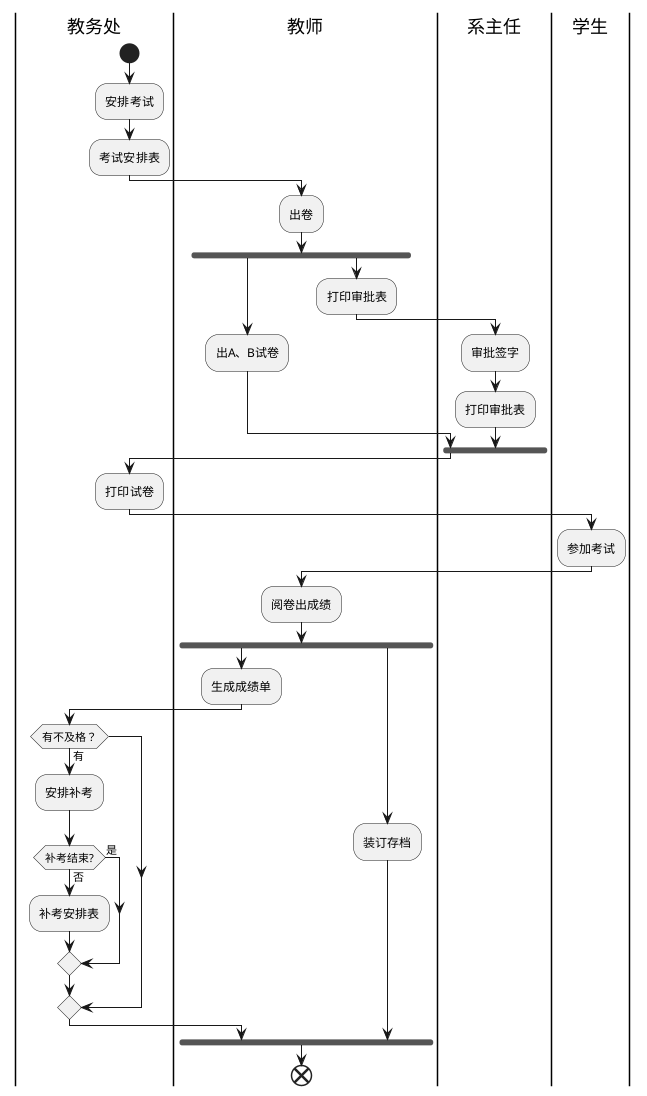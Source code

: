 @startuml
|教务处|
start
:安排考试;
:考试安排表;
|教师|
:出卷;
fork
:出A、B试卷;
fork again
:打印审批表;
|系主任|
:审批签字;
:打印审批表;
end fork
|教务处|
:打印试卷;
|学生|
:参加考试;
|教师|
:阅卷出成绩;
fork
:生成成绩单;
|教务处|
if (有不及格？) then (有)
:安排补考;
if(补考结束?)then (是)
else (否)
:补考安排表;
endif
endif
fork again
|教师|
:装订存档;
end fork
end
@enduml
